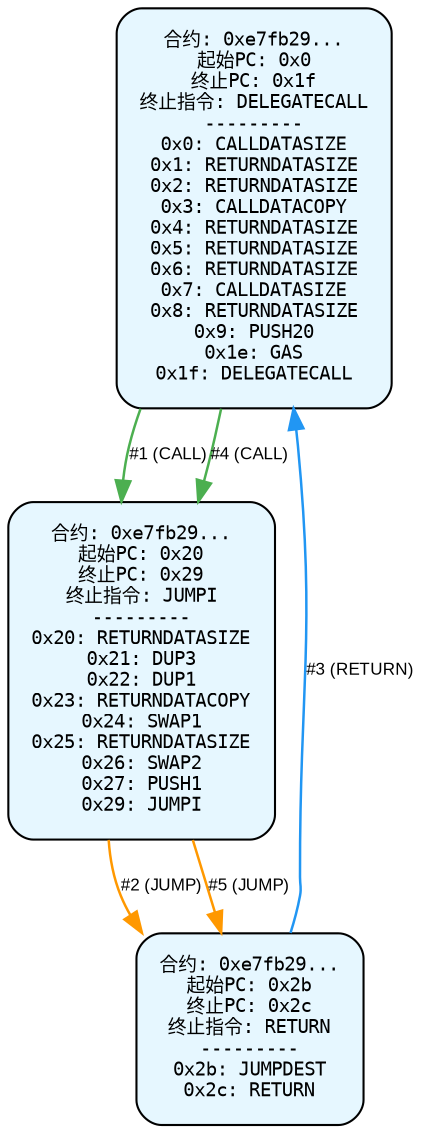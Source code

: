 digraph Contract_CFG {
    rankdir=TB;
    node [shape=box, style="filled, rounded", fontname="Monospace", fontsize=9, margin=0.15];
    edge [fontname="Arial", fontsize=8, penwidth=1.2];

    "block_0" [label="合约: 0xe7fb29...
起始PC: 0x0
终止PC: 0x1f
终止指令: DELEGATECALL
---------
0x0: CALLDATASIZE
0x1: RETURNDATASIZE
0x2: RETURNDATASIZE
0x3: CALLDATACOPY
0x4: RETURNDATASIZE
0x5: RETURNDATASIZE
0x6: RETURNDATASIZE
0x7: CALLDATASIZE
0x8: RETURNDATASIZE
0x9: PUSH20
0x1e: GAS
0x1f: DELEGATECALL", fillcolor="#e6f7ff"];
    "block_20" [label="合约: 0xe7fb29...
起始PC: 0x20
终止PC: 0x29
终止指令: JUMPI
---------
0x20: RETURNDATASIZE
0x21: DUP3
0x22: DUP1
0x23: RETURNDATACOPY
0x24: SWAP1
0x25: RETURNDATASIZE
0x26: SWAP2
0x27: PUSH1
0x29: JUMPI", fillcolor="#e6f7ff"];
    "block_2b" [label="合约: 0xe7fb29...
起始PC: 0x2b
终止PC: 0x2c
终止指令: RETURN
---------
0x2b: JUMPDEST
0x2c: RETURN", fillcolor="#e6f7ff"];

    "block_0" -> "block_20" [label="#1 (CALL)", color="#4caf50"];
    "block_20" -> "block_2b" [label="#2 (JUMP)", color="#ff9800"];
    "block_2b" -> "block_0" [label="#3 (RETURN)", color="#2196f3"];
    "block_0" -> "block_20" [label="#4 (CALL)", color="#4caf50"];
    "block_20" -> "block_2b" [label="#5 (JUMP)", color="#ff9800"];
}